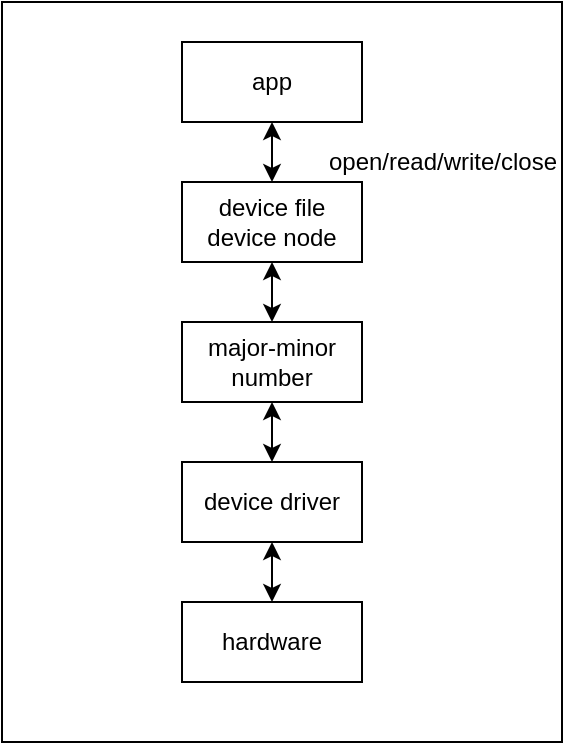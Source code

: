 <mxfile version="13.0.3" type="device"><diagram id="s-DCWYrmXzDLvJHtAEwV" name="Page-1"><mxGraphModel dx="677" dy="389" grid="1" gridSize="10" guides="1" tooltips="1" connect="1" arrows="1" fold="1" page="1" pageScale="1" pageWidth="850" pageHeight="1100" math="0" shadow="0"><root><mxCell id="0"/><mxCell id="1" parent="0"/><mxCell id="wsz-b0H9vO82aS6Qrdx0-10" value="" style="whiteSpace=wrap;html=1;" vertex="1" parent="1"><mxGeometry x="140" y="100" width="280" height="370" as="geometry"/></mxCell><mxCell id="wsz-b0H9vO82aS6Qrdx0-3" value="" style="edgeStyle=orthogonalEdgeStyle;rounded=0;orthogonalLoop=1;jettySize=auto;html=1;startArrow=classic;startFill=1;" edge="1" parent="1" source="wsz-b0H9vO82aS6Qrdx0-1" target="wsz-b0H9vO82aS6Qrdx0-2"><mxGeometry relative="1" as="geometry"/></mxCell><mxCell id="wsz-b0H9vO82aS6Qrdx0-1" value="app" style="rounded=0;whiteSpace=wrap;html=1;" vertex="1" parent="1"><mxGeometry x="230" y="120" width="90" height="40" as="geometry"/></mxCell><mxCell id="wsz-b0H9vO82aS6Qrdx0-5" value="" style="edgeStyle=orthogonalEdgeStyle;rounded=0;orthogonalLoop=1;jettySize=auto;html=1;startArrow=classic;startFill=1;" edge="1" parent="1" source="wsz-b0H9vO82aS6Qrdx0-2" target="wsz-b0H9vO82aS6Qrdx0-4"><mxGeometry relative="1" as="geometry"/></mxCell><mxCell id="wsz-b0H9vO82aS6Qrdx0-2" value="device file&lt;br&gt;device node" style="rounded=0;whiteSpace=wrap;html=1;" vertex="1" parent="1"><mxGeometry x="230" y="190" width="90" height="40" as="geometry"/></mxCell><mxCell id="wsz-b0H9vO82aS6Qrdx0-7" value="" style="edgeStyle=orthogonalEdgeStyle;rounded=0;orthogonalLoop=1;jettySize=auto;html=1;startArrow=classic;startFill=1;" edge="1" parent="1" source="wsz-b0H9vO82aS6Qrdx0-4" target="wsz-b0H9vO82aS6Qrdx0-6"><mxGeometry relative="1" as="geometry"/></mxCell><mxCell id="wsz-b0H9vO82aS6Qrdx0-4" value="major-minor&lt;br&gt;number" style="rounded=0;whiteSpace=wrap;html=1;" vertex="1" parent="1"><mxGeometry x="230" y="260" width="90" height="40" as="geometry"/></mxCell><mxCell id="wsz-b0H9vO82aS6Qrdx0-9" value="" style="edgeStyle=orthogonalEdgeStyle;rounded=0;orthogonalLoop=1;jettySize=auto;html=1;startArrow=classic;startFill=1;" edge="1" parent="1" source="wsz-b0H9vO82aS6Qrdx0-6" target="wsz-b0H9vO82aS6Qrdx0-8"><mxGeometry relative="1" as="geometry"/></mxCell><mxCell id="wsz-b0H9vO82aS6Qrdx0-6" value="device driver" style="rounded=0;whiteSpace=wrap;html=1;" vertex="1" parent="1"><mxGeometry x="230" y="330" width="90" height="40" as="geometry"/></mxCell><mxCell id="wsz-b0H9vO82aS6Qrdx0-8" value="hardware" style="rounded=0;whiteSpace=wrap;html=1;" vertex="1" parent="1"><mxGeometry x="230" y="400" width="90" height="40" as="geometry"/></mxCell><mxCell id="wsz-b0H9vO82aS6Qrdx0-11" value="open/read/write/close" style="text;html=1;align=center;verticalAlign=middle;resizable=0;points=[];autosize=1;" vertex="1" parent="1"><mxGeometry x="295" y="170" width="130" height="20" as="geometry"/></mxCell></root></mxGraphModel></diagram></mxfile>